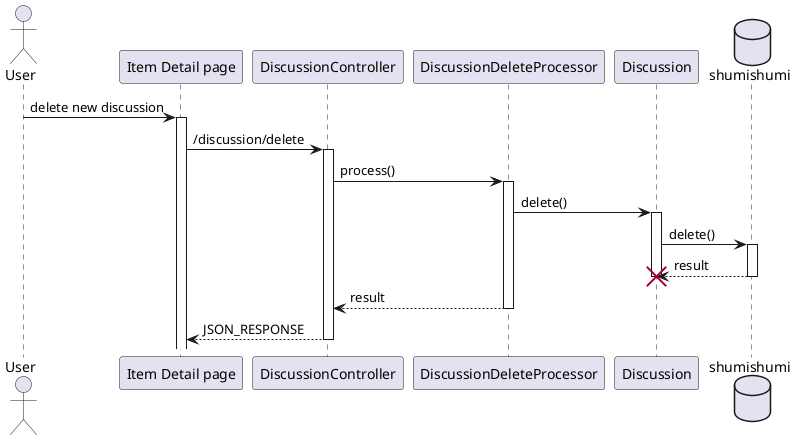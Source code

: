 @startuml create discussion
'autonumber 1.1.1

actor User as u

' Box "front end"
participant "Item Detail page" as detail
' end box

' Box "back end"
participant "DiscussionController" as dc

participant "DiscussionDeleteProcessor" as proc
participant "Discussion" as dm
' end box

database shumishumi as db

u -> detail++ : delete new discussion
detail -> dc++ : /discussion/delete

dc -> proc++ : process()

proc -> dm++ : delete()
dm -> db++ : delete()
return result
destroy dm
deactivate dm

return result
return JSON_RESPONSE

@enduml